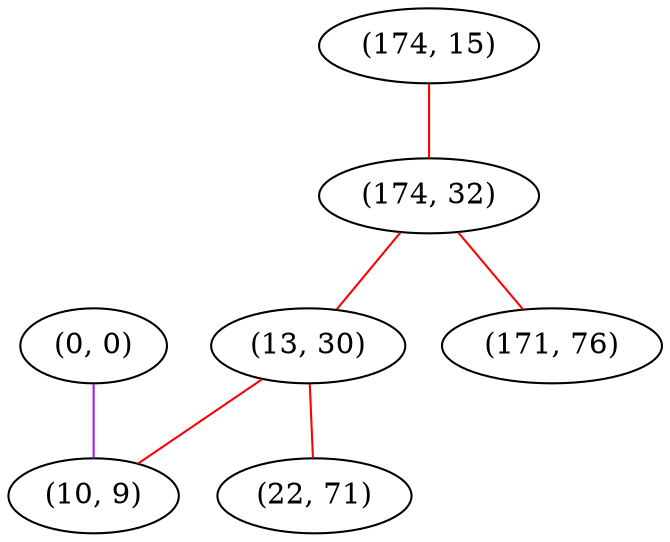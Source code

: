 graph "" {
"(0, 0)";
"(174, 15)";
"(174, 32)";
"(13, 30)";
"(22, 71)";
"(171, 76)";
"(10, 9)";
"(0, 0)" -- "(10, 9)"  [color=purple, key=0, weight=4];
"(174, 15)" -- "(174, 32)"  [color=red, key=0, weight=1];
"(174, 32)" -- "(13, 30)"  [color=red, key=0, weight=1];
"(174, 32)" -- "(171, 76)"  [color=red, key=0, weight=1];
"(13, 30)" -- "(22, 71)"  [color=red, key=0, weight=1];
"(13, 30)" -- "(10, 9)"  [color=red, key=0, weight=1];
}
